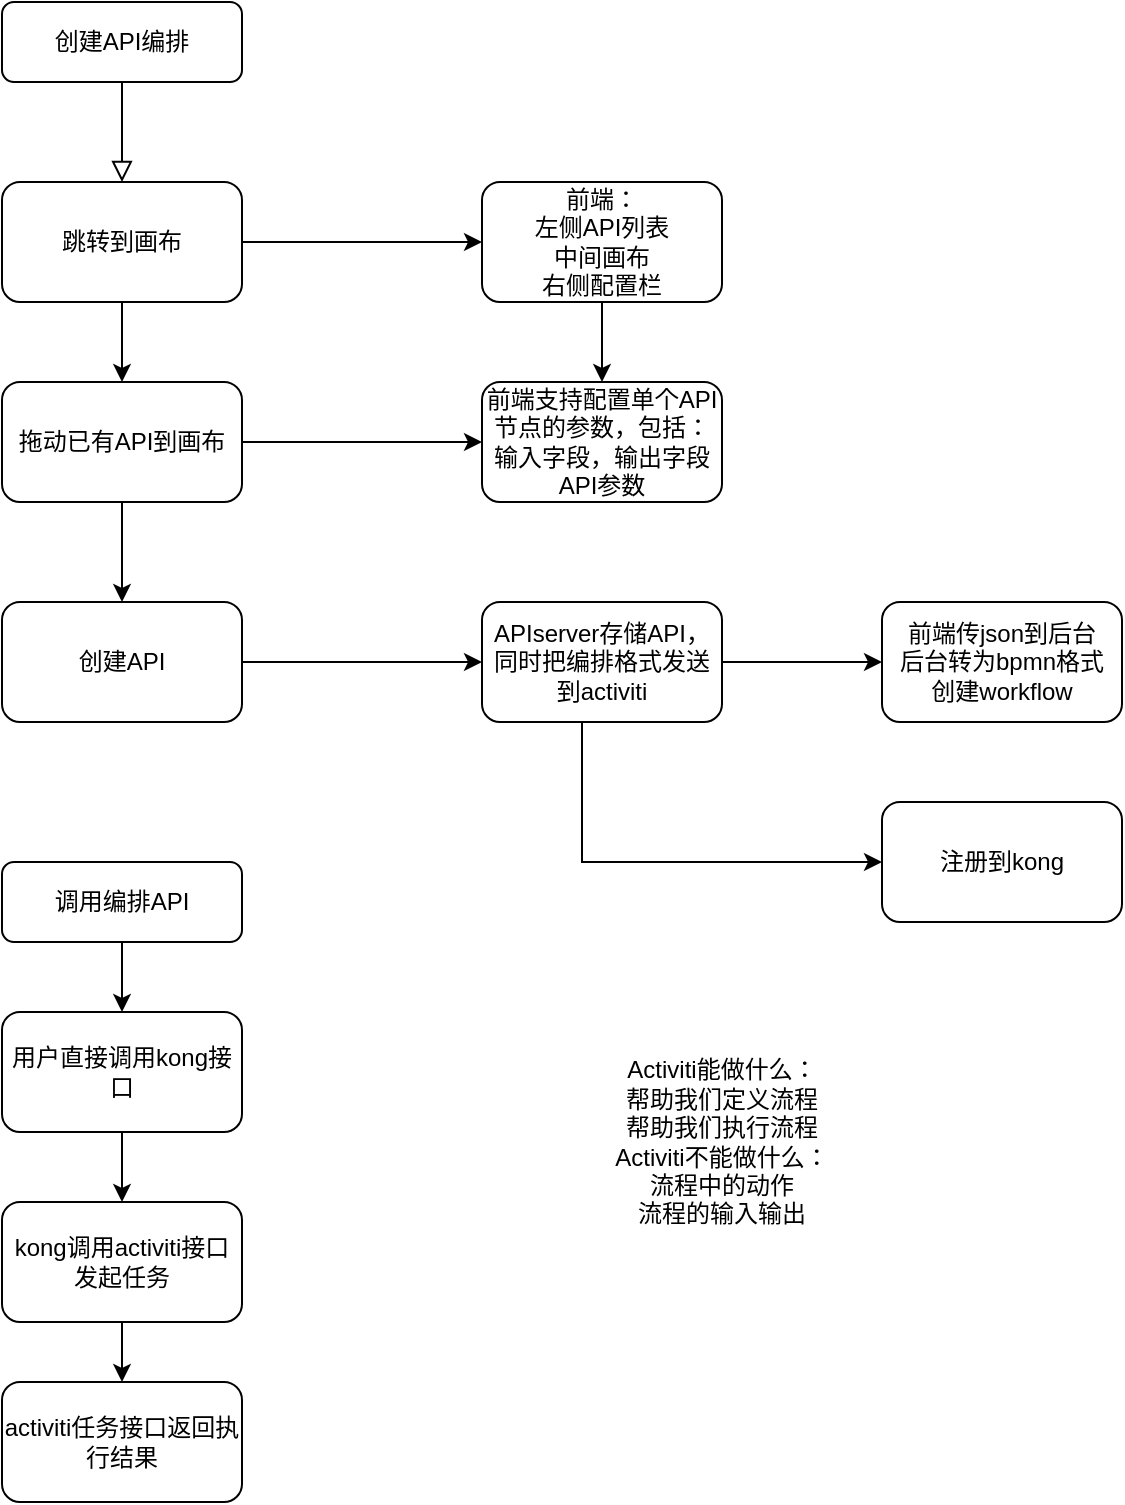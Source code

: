 <mxfile version="14.2.7" type="github">
  <diagram id="C5RBs43oDa-KdzZeNtuy" name="Page-1">
    <mxGraphModel dx="1422" dy="794" grid="1" gridSize="10" guides="1" tooltips="1" connect="1" arrows="1" fold="1" page="1" pageScale="1" pageWidth="827" pageHeight="1169" math="0" shadow="0">
      <root>
        <mxCell id="WIyWlLk6GJQsqaUBKTNV-0" />
        <mxCell id="WIyWlLk6GJQsqaUBKTNV-1" parent="WIyWlLk6GJQsqaUBKTNV-0" />
        <mxCell id="WIyWlLk6GJQsqaUBKTNV-2" value="" style="rounded=0;html=1;jettySize=auto;orthogonalLoop=1;fontSize=11;endArrow=block;endFill=0;endSize=8;strokeWidth=1;shadow=0;labelBackgroundColor=none;edgeStyle=orthogonalEdgeStyle;" parent="WIyWlLk6GJQsqaUBKTNV-1" source="WIyWlLk6GJQsqaUBKTNV-3" edge="1">
          <mxGeometry relative="1" as="geometry">
            <mxPoint x="220" y="170" as="targetPoint" />
          </mxGeometry>
        </mxCell>
        <mxCell id="WIyWlLk6GJQsqaUBKTNV-3" value="创建API编排" style="rounded=1;whiteSpace=wrap;html=1;fontSize=12;glass=0;strokeWidth=1;shadow=0;" parent="WIyWlLk6GJQsqaUBKTNV-1" vertex="1">
          <mxGeometry x="160" y="80" width="120" height="40" as="geometry" />
        </mxCell>
        <mxCell id="x5veIcxIF9MqgdUAbz0h-2" value="" style="edgeStyle=orthogonalEdgeStyle;rounded=0;orthogonalLoop=1;jettySize=auto;html=1;" edge="1" parent="WIyWlLk6GJQsqaUBKTNV-1" source="x5veIcxIF9MqgdUAbz0h-0" target="x5veIcxIF9MqgdUAbz0h-1">
          <mxGeometry relative="1" as="geometry" />
        </mxCell>
        <mxCell id="x5veIcxIF9MqgdUAbz0h-9" style="edgeStyle=orthogonalEdgeStyle;rounded=0;orthogonalLoop=1;jettySize=auto;html=1;exitX=1;exitY=0.5;exitDx=0;exitDy=0;" edge="1" parent="WIyWlLk6GJQsqaUBKTNV-1" source="x5veIcxIF9MqgdUAbz0h-0" target="x5veIcxIF9MqgdUAbz0h-5">
          <mxGeometry relative="1" as="geometry" />
        </mxCell>
        <mxCell id="x5veIcxIF9MqgdUAbz0h-0" value="跳转到画布" style="rounded=1;whiteSpace=wrap;html=1;" vertex="1" parent="WIyWlLk6GJQsqaUBKTNV-1">
          <mxGeometry x="160" y="170" width="120" height="60" as="geometry" />
        </mxCell>
        <mxCell id="x5veIcxIF9MqgdUAbz0h-4" value="" style="edgeStyle=orthogonalEdgeStyle;rounded=0;orthogonalLoop=1;jettySize=auto;html=1;" edge="1" parent="WIyWlLk6GJQsqaUBKTNV-1" source="x5veIcxIF9MqgdUAbz0h-1" target="x5veIcxIF9MqgdUAbz0h-3">
          <mxGeometry relative="1" as="geometry" />
        </mxCell>
        <mxCell id="x5veIcxIF9MqgdUAbz0h-8" style="edgeStyle=orthogonalEdgeStyle;rounded=0;orthogonalLoop=1;jettySize=auto;html=1;" edge="1" parent="WIyWlLk6GJQsqaUBKTNV-1" source="x5veIcxIF9MqgdUAbz0h-1" target="x5veIcxIF9MqgdUAbz0h-6">
          <mxGeometry relative="1" as="geometry" />
        </mxCell>
        <mxCell id="x5veIcxIF9MqgdUAbz0h-1" value="拖动已有API到画布" style="whiteSpace=wrap;html=1;rounded=1;" vertex="1" parent="WIyWlLk6GJQsqaUBKTNV-1">
          <mxGeometry x="160" y="270" width="120" height="60" as="geometry" />
        </mxCell>
        <mxCell id="x5veIcxIF9MqgdUAbz0h-10" style="edgeStyle=orthogonalEdgeStyle;rounded=0;orthogonalLoop=1;jettySize=auto;html=1;" edge="1" parent="WIyWlLk6GJQsqaUBKTNV-1" source="x5veIcxIF9MqgdUAbz0h-3">
          <mxGeometry relative="1" as="geometry">
            <mxPoint x="400" y="410" as="targetPoint" />
          </mxGeometry>
        </mxCell>
        <mxCell id="x5veIcxIF9MqgdUAbz0h-3" value="创建API" style="whiteSpace=wrap;html=1;rounded=1;" vertex="1" parent="WIyWlLk6GJQsqaUBKTNV-1">
          <mxGeometry x="160" y="380" width="120" height="60" as="geometry" />
        </mxCell>
        <mxCell id="x5veIcxIF9MqgdUAbz0h-7" value="" style="edgeStyle=orthogonalEdgeStyle;rounded=0;orthogonalLoop=1;jettySize=auto;html=1;" edge="1" parent="WIyWlLk6GJQsqaUBKTNV-1" source="x5veIcxIF9MqgdUAbz0h-5" target="x5veIcxIF9MqgdUAbz0h-6">
          <mxGeometry relative="1" as="geometry" />
        </mxCell>
        <mxCell id="x5veIcxIF9MqgdUAbz0h-5" value="前端：&lt;br&gt;左侧API列表&lt;br&gt;中间画布&lt;br&gt;右侧配置栏" style="rounded=1;whiteSpace=wrap;html=1;" vertex="1" parent="WIyWlLk6GJQsqaUBKTNV-1">
          <mxGeometry x="400" y="170" width="120" height="60" as="geometry" />
        </mxCell>
        <mxCell id="x5veIcxIF9MqgdUAbz0h-6" value="前端支持配置单个API节点的参数，包括：&lt;br&gt;输入字段，输出字段&lt;br&gt;API参数" style="rounded=1;whiteSpace=wrap;html=1;" vertex="1" parent="WIyWlLk6GJQsqaUBKTNV-1">
          <mxGeometry x="400" y="270" width="120" height="60" as="geometry" />
        </mxCell>
        <mxCell id="x5veIcxIF9MqgdUAbz0h-15" value="" style="edgeStyle=orthogonalEdgeStyle;rounded=0;orthogonalLoop=1;jettySize=auto;html=1;" edge="1" parent="WIyWlLk6GJQsqaUBKTNV-1" source="x5veIcxIF9MqgdUAbz0h-11" target="x5veIcxIF9MqgdUAbz0h-14">
          <mxGeometry relative="1" as="geometry" />
        </mxCell>
        <mxCell id="x5veIcxIF9MqgdUAbz0h-20" value="" style="edgeStyle=orthogonalEdgeStyle;rounded=0;orthogonalLoop=1;jettySize=auto;html=1;" edge="1" parent="WIyWlLk6GJQsqaUBKTNV-1" source="x5veIcxIF9MqgdUAbz0h-11" target="x5veIcxIF9MqgdUAbz0h-19">
          <mxGeometry relative="1" as="geometry">
            <Array as="points">
              <mxPoint x="450" y="510" />
            </Array>
          </mxGeometry>
        </mxCell>
        <mxCell id="x5veIcxIF9MqgdUAbz0h-11" value="APIserver存储API，同时把编排格式发送到activiti" style="rounded=1;whiteSpace=wrap;html=1;" vertex="1" parent="WIyWlLk6GJQsqaUBKTNV-1">
          <mxGeometry x="400" y="380" width="120" height="60" as="geometry" />
        </mxCell>
        <mxCell id="x5veIcxIF9MqgdUAbz0h-14" value="&lt;span&gt;前端传json到后台&lt;/span&gt;&lt;br&gt;&lt;span&gt;后台转为bpmn格式&lt;/span&gt;&lt;br&gt;&lt;span&gt;创建workflow&lt;/span&gt;" style="whiteSpace=wrap;html=1;rounded=1;" vertex="1" parent="WIyWlLk6GJQsqaUBKTNV-1">
          <mxGeometry x="600" y="380" width="120" height="60" as="geometry" />
        </mxCell>
        <mxCell id="x5veIcxIF9MqgdUAbz0h-18" value="" style="edgeStyle=orthogonalEdgeStyle;rounded=0;orthogonalLoop=1;jettySize=auto;html=1;" edge="1" parent="WIyWlLk6GJQsqaUBKTNV-1" source="x5veIcxIF9MqgdUAbz0h-16" target="x5veIcxIF9MqgdUAbz0h-17">
          <mxGeometry relative="1" as="geometry" />
        </mxCell>
        <mxCell id="x5veIcxIF9MqgdUAbz0h-16" value="调用编排API" style="rounded=1;whiteSpace=wrap;html=1;fontSize=12;glass=0;strokeWidth=1;shadow=0;" vertex="1" parent="WIyWlLk6GJQsqaUBKTNV-1">
          <mxGeometry x="160" y="510" width="120" height="40" as="geometry" />
        </mxCell>
        <mxCell id="x5veIcxIF9MqgdUAbz0h-22" value="" style="edgeStyle=orthogonalEdgeStyle;rounded=0;orthogonalLoop=1;jettySize=auto;html=1;" edge="1" parent="WIyWlLk6GJQsqaUBKTNV-1" source="x5veIcxIF9MqgdUAbz0h-17" target="x5veIcxIF9MqgdUAbz0h-21">
          <mxGeometry relative="1" as="geometry" />
        </mxCell>
        <mxCell id="x5veIcxIF9MqgdUAbz0h-17" value="用户直接调用kong接口" style="whiteSpace=wrap;html=1;rounded=1;shadow=0;strokeWidth=1;glass=0;" vertex="1" parent="WIyWlLk6GJQsqaUBKTNV-1">
          <mxGeometry x="160" y="585" width="120" height="60" as="geometry" />
        </mxCell>
        <mxCell id="x5veIcxIF9MqgdUAbz0h-19" value="注册到kong" style="whiteSpace=wrap;html=1;rounded=1;" vertex="1" parent="WIyWlLk6GJQsqaUBKTNV-1">
          <mxGeometry x="600" y="480" width="120" height="60" as="geometry" />
        </mxCell>
        <mxCell id="x5veIcxIF9MqgdUAbz0h-24" value="" style="edgeStyle=orthogonalEdgeStyle;rounded=0;orthogonalLoop=1;jettySize=auto;html=1;" edge="1" parent="WIyWlLk6GJQsqaUBKTNV-1" source="x5veIcxIF9MqgdUAbz0h-21" target="x5veIcxIF9MqgdUAbz0h-23">
          <mxGeometry relative="1" as="geometry" />
        </mxCell>
        <mxCell id="x5veIcxIF9MqgdUAbz0h-21" value="kong调用activiti接口发起任务" style="whiteSpace=wrap;html=1;rounded=1;shadow=0;strokeWidth=1;glass=0;" vertex="1" parent="WIyWlLk6GJQsqaUBKTNV-1">
          <mxGeometry x="160" y="680" width="120" height="60" as="geometry" />
        </mxCell>
        <mxCell id="x5veIcxIF9MqgdUAbz0h-23" value="activiti任务接口返回执行结果" style="whiteSpace=wrap;html=1;rounded=1;shadow=0;strokeWidth=1;glass=0;" vertex="1" parent="WIyWlLk6GJQsqaUBKTNV-1">
          <mxGeometry x="160" y="770" width="120" height="60" as="geometry" />
        </mxCell>
        <mxCell id="x5veIcxIF9MqgdUAbz0h-25" value="Activiti能做什么：&lt;br&gt;帮助我们定义流程&lt;br&gt;帮助我们执行流程&lt;br&gt;Activiti不能做什么：&lt;br&gt;流程中的动作&lt;br&gt;流程的输入输出" style="text;html=1;strokeColor=none;fillColor=none;align=center;verticalAlign=middle;whiteSpace=wrap;rounded=0;" vertex="1" parent="WIyWlLk6GJQsqaUBKTNV-1">
          <mxGeometry x="370" y="600" width="300" height="100" as="geometry" />
        </mxCell>
      </root>
    </mxGraphModel>
  </diagram>
</mxfile>
